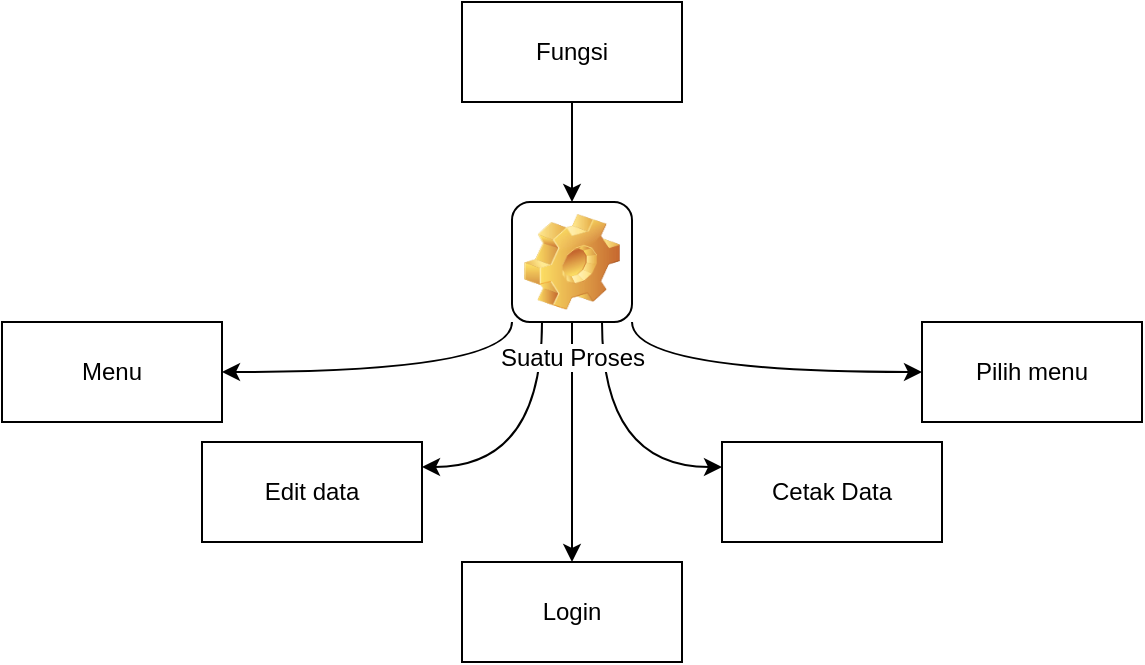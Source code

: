 <mxfile version="24.7.4">
  <diagram name="Page-1" id="O-fsMMCeQMWqfDqAKg3B">
    <mxGraphModel dx="733" dy="368" grid="1" gridSize="10" guides="1" tooltips="1" connect="1" arrows="1" fold="1" page="1" pageScale="1" pageWidth="850" pageHeight="1100" math="0" shadow="0">
      <root>
        <mxCell id="0" />
        <mxCell id="1" parent="0" />
        <mxCell id="oGdP9kBHghNsdJ7slh_V-10" style="edgeStyle=orthogonalEdgeStyle;rounded=0;orthogonalLoop=1;jettySize=auto;html=1;exitX=0.5;exitY=1;exitDx=0;exitDy=0;entryX=0.5;entryY=0;entryDx=0;entryDy=0;" edge="1" parent="1" source="oGdP9kBHghNsdJ7slh_V-1" target="oGdP9kBHghNsdJ7slh_V-2">
          <mxGeometry relative="1" as="geometry" />
        </mxCell>
        <mxCell id="oGdP9kBHghNsdJ7slh_V-1" value="Fungsi" style="html=1;whiteSpace=wrap;" vertex="1" parent="1">
          <mxGeometry x="350" y="120" width="110" height="50" as="geometry" />
        </mxCell>
        <mxCell id="oGdP9kBHghNsdJ7slh_V-11" style="edgeStyle=orthogonalEdgeStyle;rounded=0;orthogonalLoop=1;jettySize=auto;html=1;exitX=0.5;exitY=1;exitDx=0;exitDy=0;entryX=0.5;entryY=0;entryDx=0;entryDy=0;" edge="1" parent="1" source="oGdP9kBHghNsdJ7slh_V-2" target="oGdP9kBHghNsdJ7slh_V-3">
          <mxGeometry relative="1" as="geometry" />
        </mxCell>
        <mxCell id="oGdP9kBHghNsdJ7slh_V-12" style="edgeStyle=orthogonalEdgeStyle;rounded=0;orthogonalLoop=1;jettySize=auto;html=1;exitX=0.25;exitY=1;exitDx=0;exitDy=0;curved=1;entryX=1;entryY=0.25;entryDx=0;entryDy=0;" edge="1" parent="1" source="oGdP9kBHghNsdJ7slh_V-2" target="oGdP9kBHghNsdJ7slh_V-7">
          <mxGeometry relative="1" as="geometry">
            <mxPoint x="340" y="350" as="targetPoint" />
          </mxGeometry>
        </mxCell>
        <mxCell id="oGdP9kBHghNsdJ7slh_V-13" style="edgeStyle=orthogonalEdgeStyle;rounded=0;orthogonalLoop=1;jettySize=auto;html=1;exitX=0.75;exitY=1;exitDx=0;exitDy=0;entryX=0;entryY=0.25;entryDx=0;entryDy=0;curved=1;" edge="1" parent="1" source="oGdP9kBHghNsdJ7slh_V-2" target="oGdP9kBHghNsdJ7slh_V-6">
          <mxGeometry relative="1" as="geometry" />
        </mxCell>
        <mxCell id="oGdP9kBHghNsdJ7slh_V-14" style="edgeStyle=orthogonalEdgeStyle;rounded=0;orthogonalLoop=1;jettySize=auto;html=1;exitX=1;exitY=1;exitDx=0;exitDy=0;entryX=0;entryY=0.5;entryDx=0;entryDy=0;curved=1;" edge="1" parent="1" source="oGdP9kBHghNsdJ7slh_V-2" target="oGdP9kBHghNsdJ7slh_V-8">
          <mxGeometry relative="1" as="geometry" />
        </mxCell>
        <mxCell id="oGdP9kBHghNsdJ7slh_V-15" style="edgeStyle=orthogonalEdgeStyle;rounded=0;orthogonalLoop=1;jettySize=auto;html=1;exitX=0;exitY=1;exitDx=0;exitDy=0;entryX=1;entryY=0.5;entryDx=0;entryDy=0;curved=1;" edge="1" parent="1" source="oGdP9kBHghNsdJ7slh_V-2" target="oGdP9kBHghNsdJ7slh_V-9">
          <mxGeometry relative="1" as="geometry" />
        </mxCell>
        <mxCell id="oGdP9kBHghNsdJ7slh_V-2" value="Suatu Proses" style="icon;html=1;image=img/clipart/Gear_128x128.png" vertex="1" parent="1">
          <mxGeometry x="375" y="220" width="60" height="60" as="geometry" />
        </mxCell>
        <mxCell id="oGdP9kBHghNsdJ7slh_V-3" value="Login" style="html=1;whiteSpace=wrap;" vertex="1" parent="1">
          <mxGeometry x="350" y="400" width="110" height="50" as="geometry" />
        </mxCell>
        <mxCell id="oGdP9kBHghNsdJ7slh_V-6" value="Cetak Data" style="html=1;whiteSpace=wrap;" vertex="1" parent="1">
          <mxGeometry x="480" y="340" width="110" height="50" as="geometry" />
        </mxCell>
        <mxCell id="oGdP9kBHghNsdJ7slh_V-7" value="Edit data" style="html=1;whiteSpace=wrap;" vertex="1" parent="1">
          <mxGeometry x="220" y="340" width="110" height="50" as="geometry" />
        </mxCell>
        <mxCell id="oGdP9kBHghNsdJ7slh_V-8" value="Pilih menu" style="html=1;whiteSpace=wrap;" vertex="1" parent="1">
          <mxGeometry x="580" y="280" width="110" height="50" as="geometry" />
        </mxCell>
        <mxCell id="oGdP9kBHghNsdJ7slh_V-9" value="Menu" style="html=1;whiteSpace=wrap;" vertex="1" parent="1">
          <mxGeometry x="120" y="280" width="110" height="50" as="geometry" />
        </mxCell>
      </root>
    </mxGraphModel>
  </diagram>
</mxfile>
